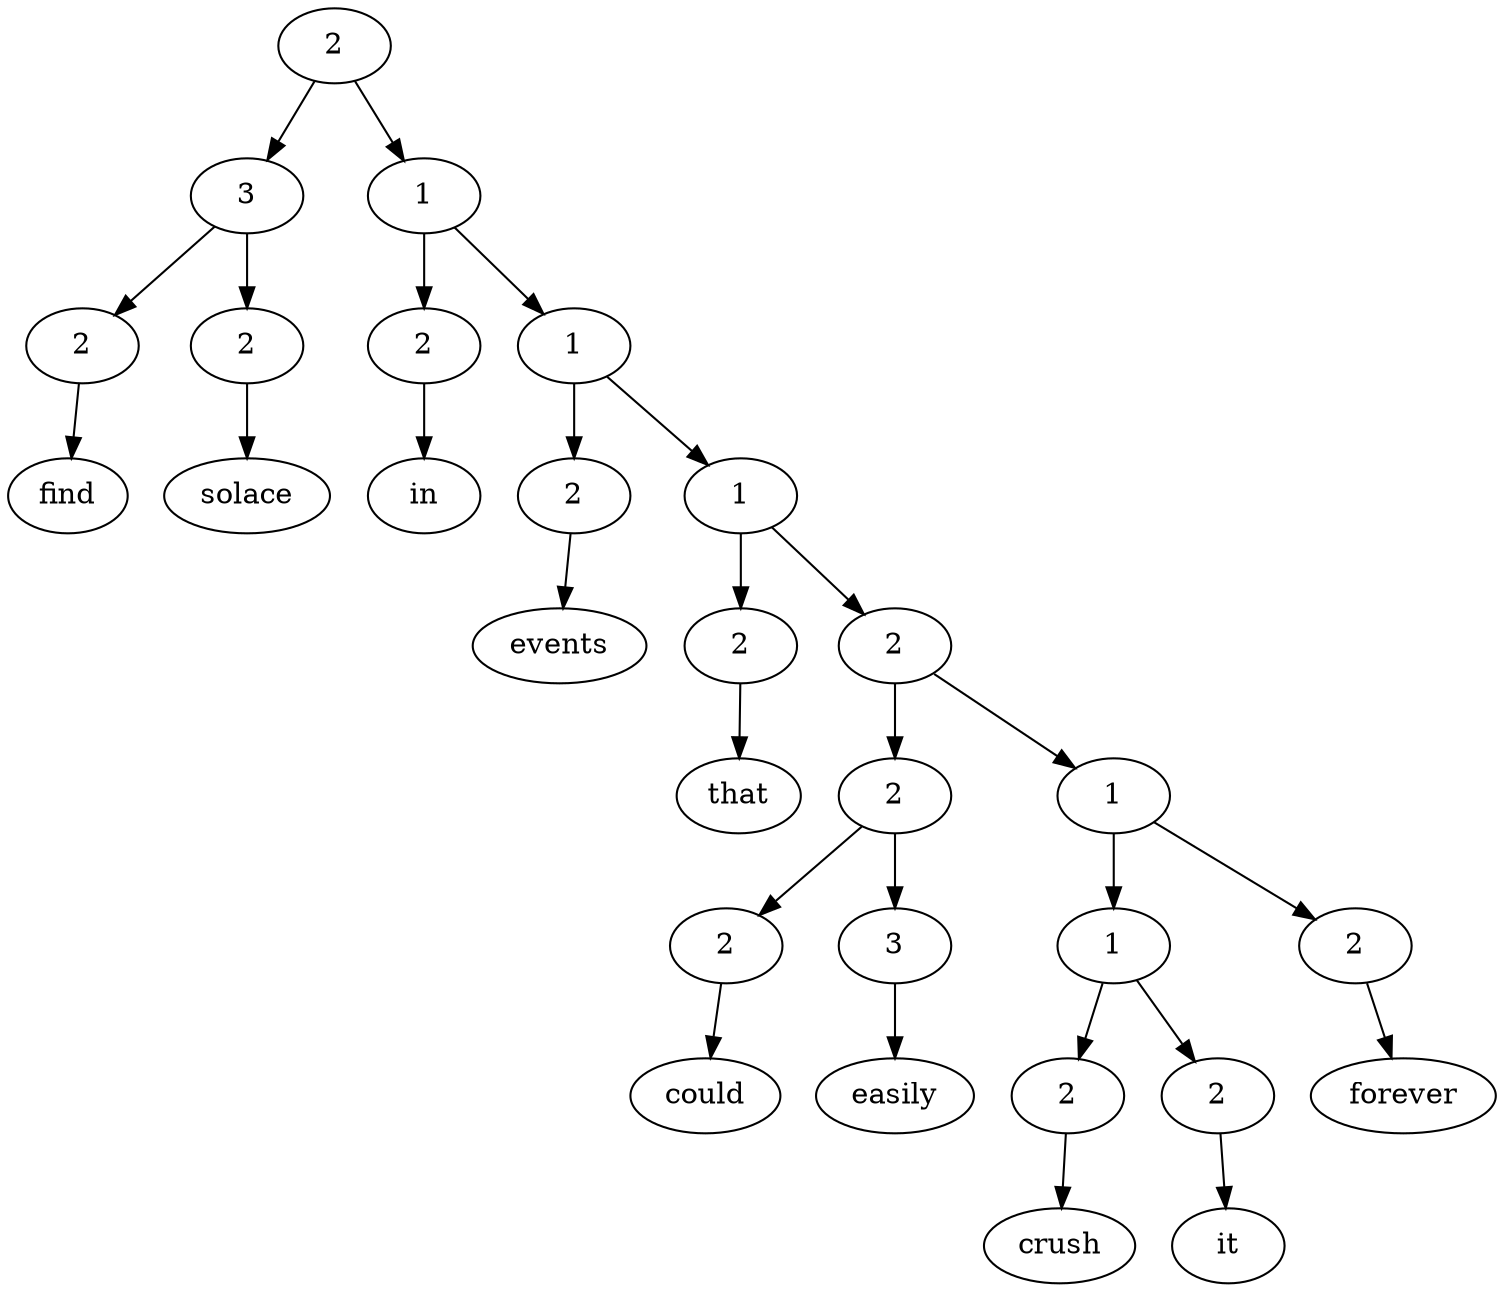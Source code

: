 digraph G{Node0 [label="2"]
Node0 -> Node1
Node0 -> Node6
Node1 [label="3"]
Node1 -> Node2
Node1 -> Node4
Node6 [label="1"]
Node6 -> Node7
Node6 -> Node9
Node2 [label="2"]
Node2 -> Node3
Node4 [label="2"]
Node4 -> Node5
Node7 [label="2"]
Node7 -> Node8
Node9 [label="1"]
Node9 -> Node10
Node9 -> Node12
Node3 [label="find"]
Node5 [label="solace"]
Node8 [label="in"]
Node10 [label="2"]
Node10 -> Node11
Node12 [label="1"]
Node12 -> Node13
Node12 -> Node15
Node11 [label="events"]
Node13 [label="2"]
Node13 -> Node14
Node15 [label="2"]
Node15 -> Node16
Node15 -> Node21
Node14 [label="that"]
Node16 [label="2"]
Node16 -> Node17
Node16 -> Node19
Node21 [label="1"]
Node21 -> Node22
Node21 -> Node27
Node17 [label="2"]
Node17 -> Node18
Node19 [label="3"]
Node19 -> Node20
Node22 [label="1"]
Node22 -> Node23
Node22 -> Node25
Node27 [label="2"]
Node27 -> Node28
Node18 [label="could"]
Node20 [label="easily"]
Node23 [label="2"]
Node23 -> Node24
Node25 [label="2"]
Node25 -> Node26
Node28 [label="forever"]
Node24 [label="crush"]
Node26 [label="it"]
}